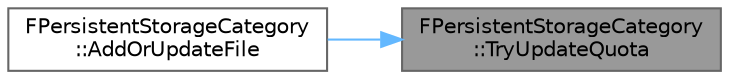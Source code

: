 digraph "FPersistentStorageCategory::TryUpdateQuota"
{
 // INTERACTIVE_SVG=YES
 // LATEX_PDF_SIZE
  bgcolor="transparent";
  edge [fontname=Helvetica,fontsize=10,labelfontname=Helvetica,labelfontsize=10];
  node [fontname=Helvetica,fontsize=10,shape=box,height=0.2,width=0.4];
  rankdir="RL";
  Node1 [id="Node000001",label="FPersistentStorageCategory\l::TryUpdateQuota",height=0.2,width=0.4,color="gray40", fillcolor="grey60", style="filled", fontcolor="black",tooltip=" "];
  Node1 -> Node2 [id="edge1_Node000001_Node000002",dir="back",color="steelblue1",style="solid",tooltip=" "];
  Node2 [id="Node000002",label="FPersistentStorageCategory\l::AddOrUpdateFile",height=0.2,width=0.4,color="grey40", fillcolor="white", style="filled",URL="$de/d98/structFPersistentStorageCategory.html#a996b00d221baf6b76306fb6cf408d6d5",tooltip=" "];
}
